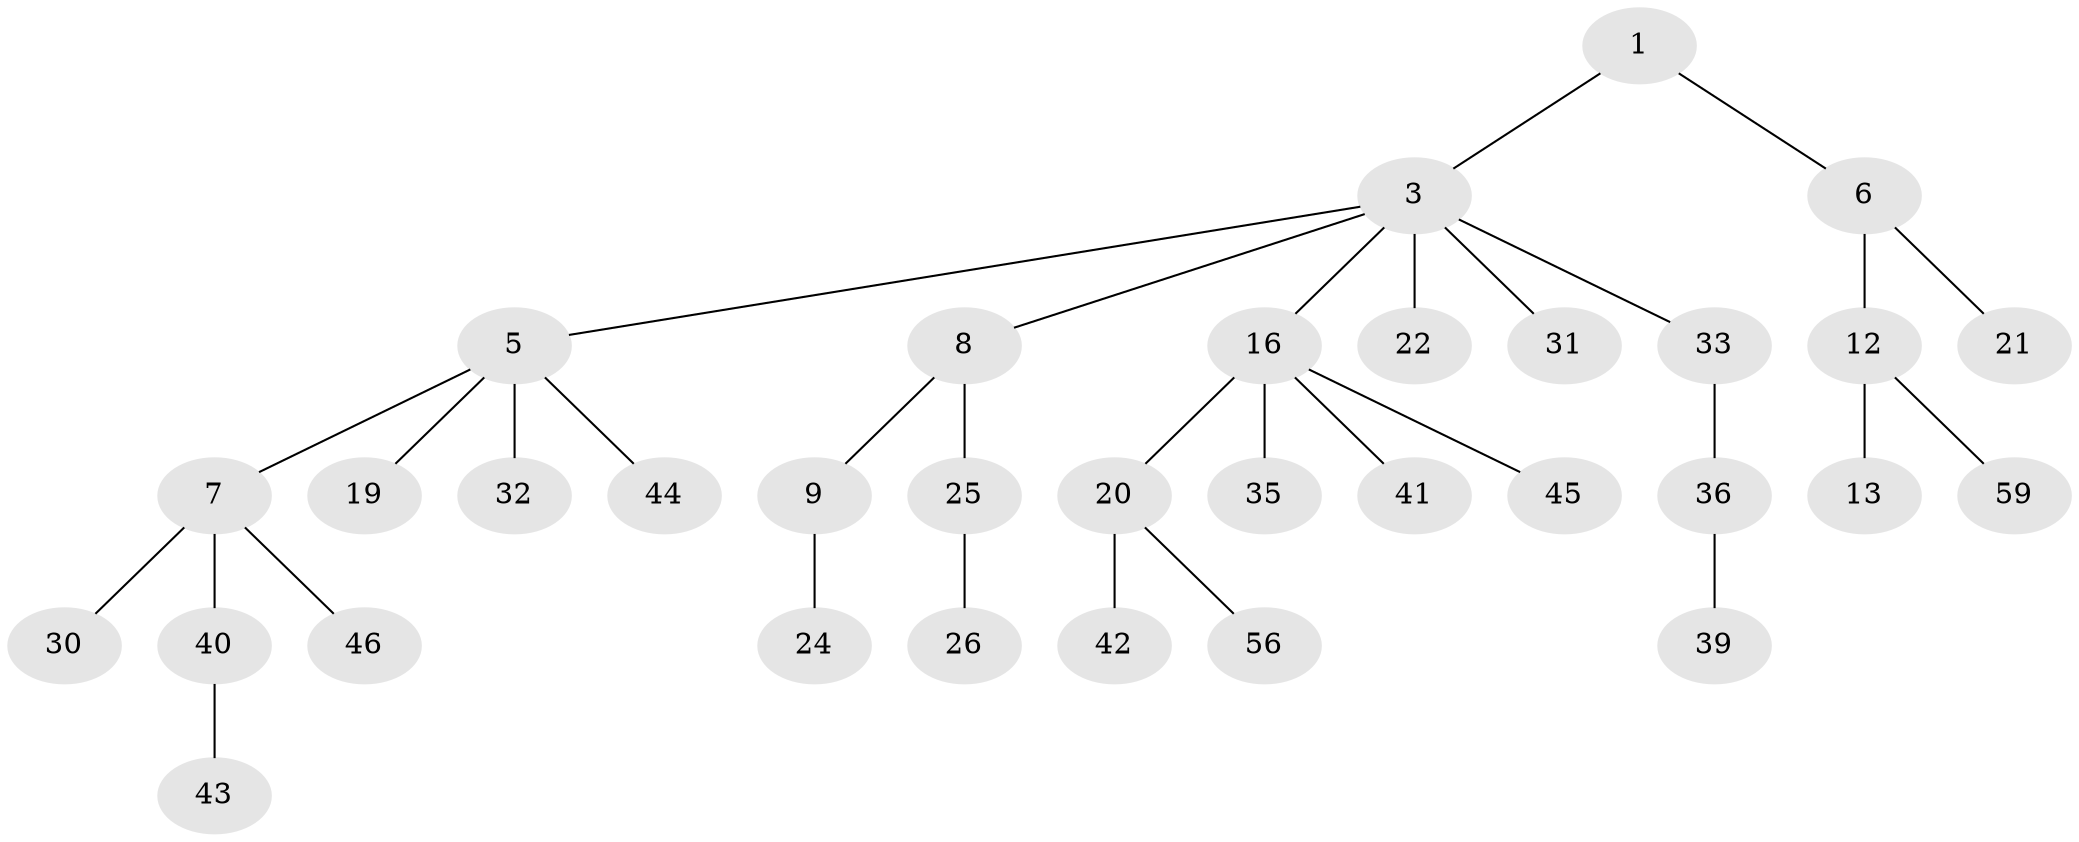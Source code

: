 // original degree distribution, {2: 0.26865671641791045, 8: 0.014925373134328358, 5: 0.04477611940298507, 7: 0.014925373134328358, 3: 0.11940298507462686, 1: 0.5074626865671642, 4: 0.029850746268656716}
// Generated by graph-tools (version 1.1) at 2025/15/03/09/25 04:15:31]
// undirected, 33 vertices, 32 edges
graph export_dot {
graph [start="1"]
  node [color=gray90,style=filled];
  1 [super="+2"];
  3 [super="+18+14+58+4+17"];
  5;
  6 [super="+34+66"];
  7 [super="+10+37+62+50+11"];
  8;
  9 [super="+15"];
  12;
  13;
  16 [super="+27+49+61"];
  19;
  20;
  21;
  22;
  24;
  25;
  26;
  30;
  31 [super="+55"];
  32;
  33;
  35;
  36;
  39;
  40;
  41;
  42;
  43 [super="+65"];
  44;
  45;
  46;
  56;
  59 [super="+67+64"];
  1 -- 3;
  1 -- 6;
  3 -- 5;
  3 -- 8;
  3 -- 16;
  3 -- 22;
  3 -- 33;
  3 -- 31;
  5 -- 7;
  5 -- 19;
  5 -- 32;
  5 -- 44;
  6 -- 12;
  6 -- 21;
  7 -- 40;
  7 -- 30;
  7 -- 46;
  8 -- 9;
  8 -- 25;
  9 -- 24;
  12 -- 13;
  12 -- 59;
  16 -- 20;
  16 -- 41;
  16 -- 35;
  16 -- 45;
  20 -- 42;
  20 -- 56;
  25 -- 26;
  33 -- 36;
  36 -- 39;
  40 -- 43;
}

